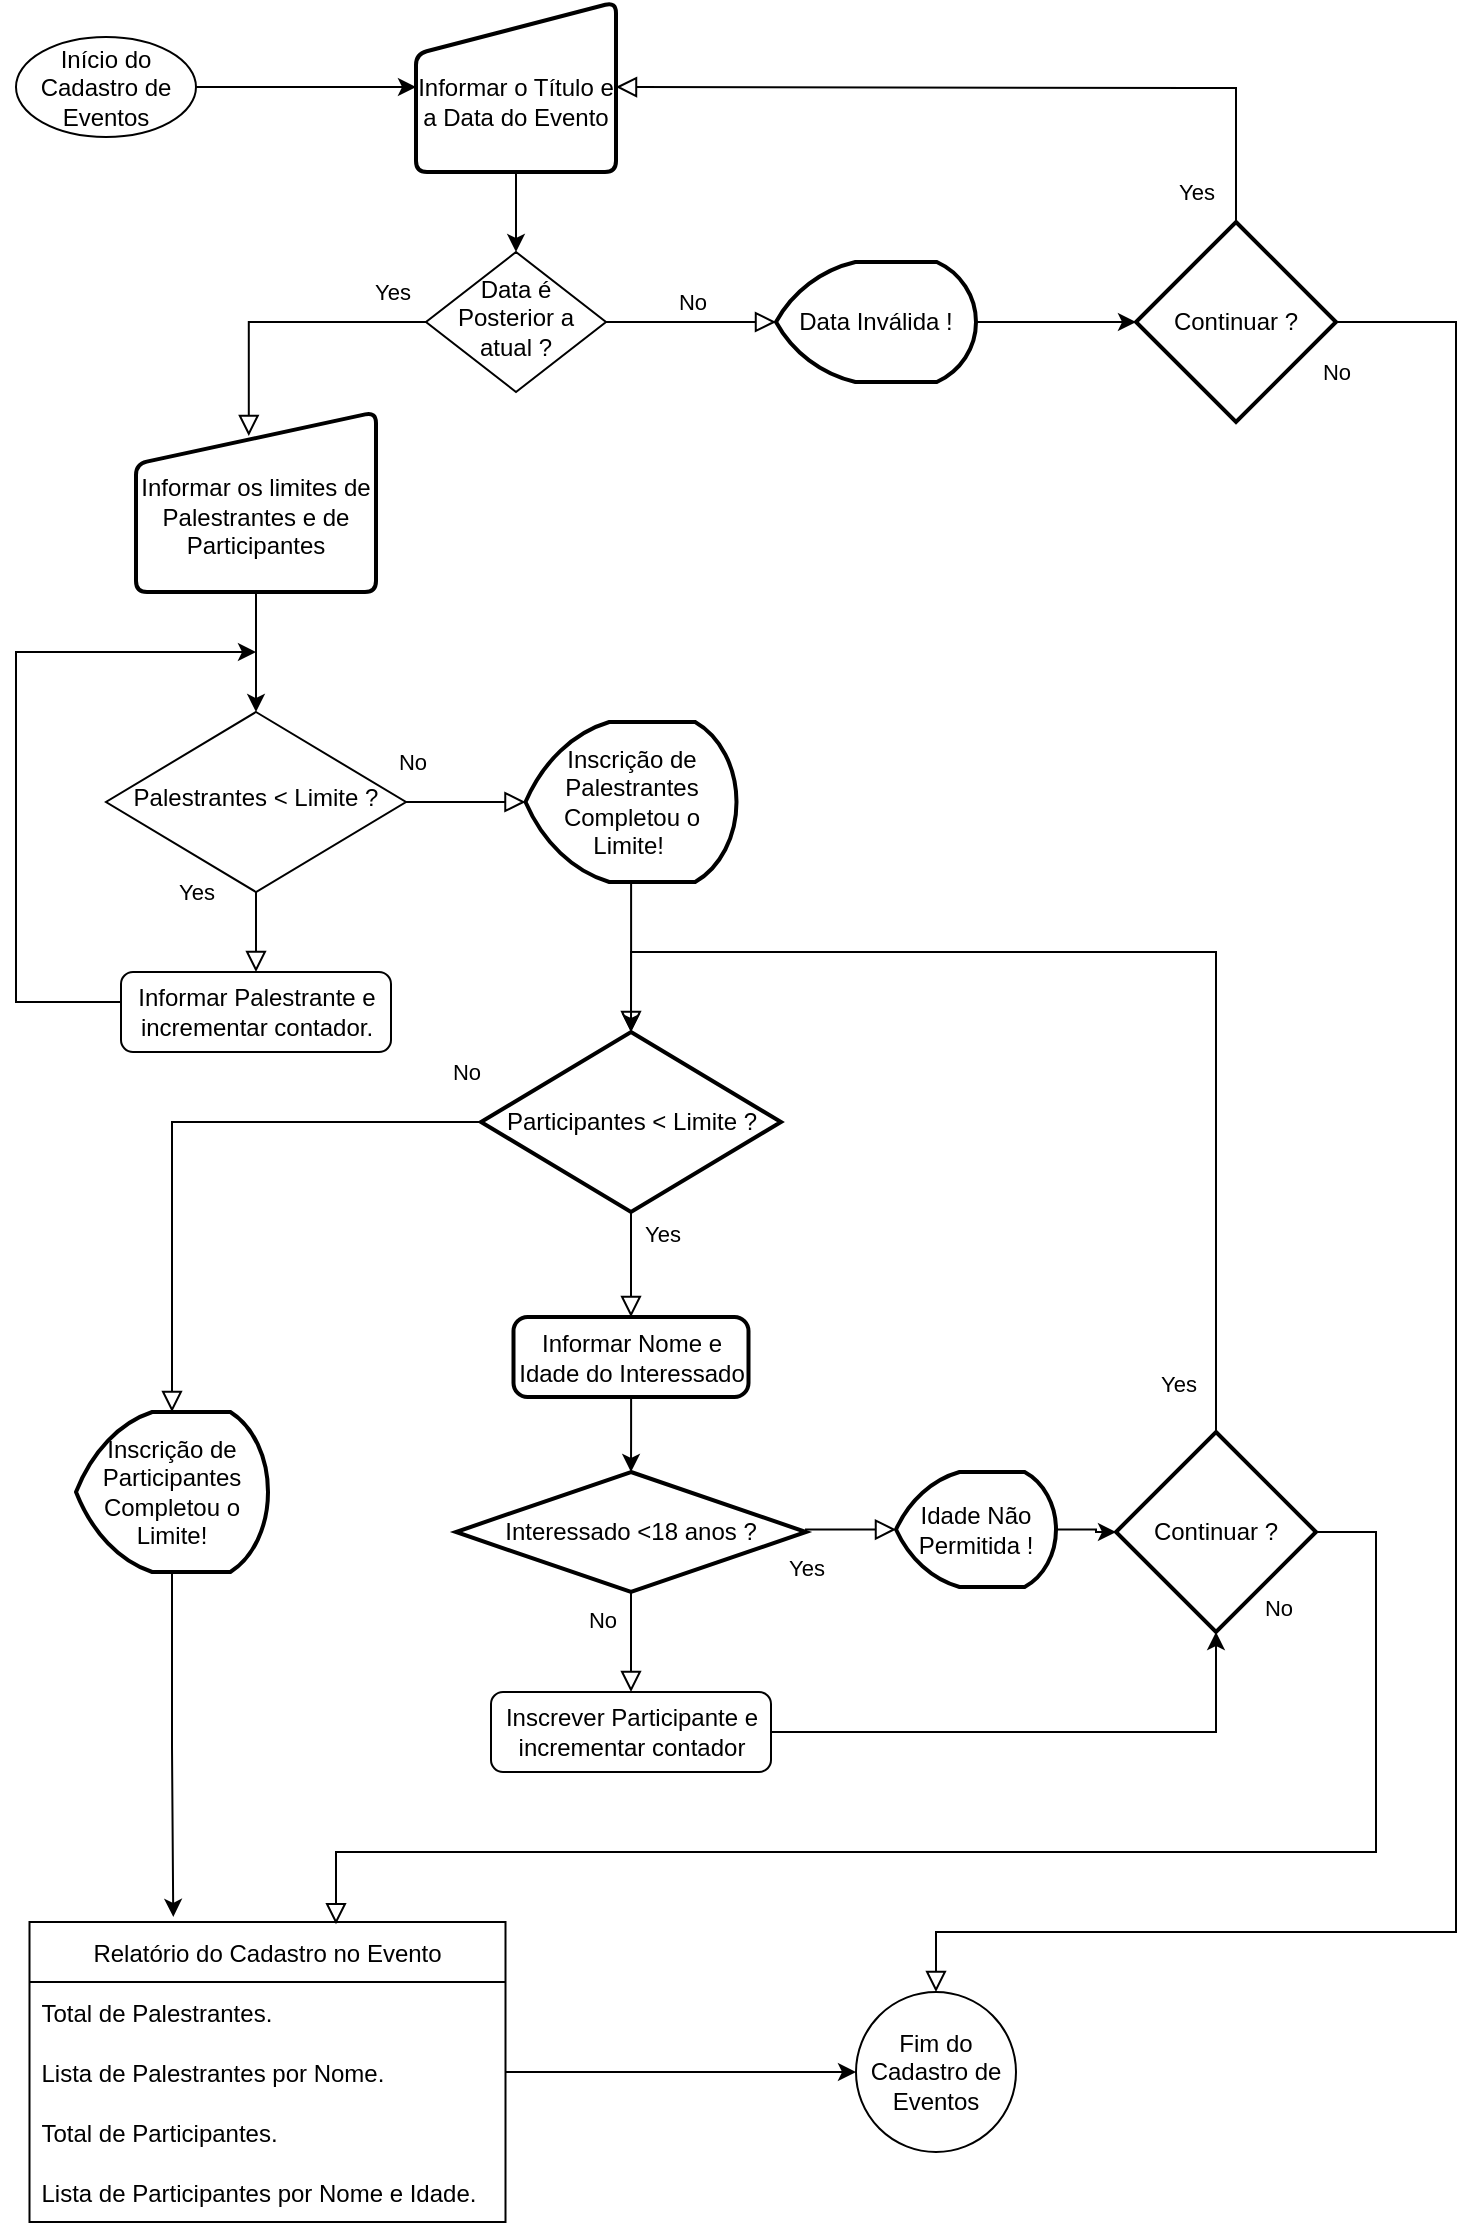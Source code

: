 <mxfile version="15.5.4" type="device"><diagram id="C5RBs43oDa-KdzZeNtuy" name="Page-1"><mxGraphModel dx="1108" dy="482" grid="1" gridSize="10" guides="1" tooltips="1" connect="1" arrows="1" fold="1" page="1" pageScale="1" pageWidth="827" pageHeight="1169" math="0" shadow="0"><root><mxCell id="WIyWlLk6GJQsqaUBKTNV-0"/><mxCell id="WIyWlLk6GJQsqaUBKTNV-1" parent="WIyWlLk6GJQsqaUBKTNV-0"/><mxCell id="WIyWlLk6GJQsqaUBKTNV-4" value="Yes" style="rounded=0;html=1;jettySize=auto;orthogonalLoop=1;fontSize=11;endArrow=block;endFill=0;endSize=8;strokeWidth=1;shadow=0;labelBackgroundColor=none;edgeStyle=orthogonalEdgeStyle;entryX=0.47;entryY=0.133;entryDx=0;entryDy=0;entryPerimeter=0;" parent="WIyWlLk6GJQsqaUBKTNV-1" source="WIyWlLk6GJQsqaUBKTNV-6" target="ogtydKfsG59piz199ROV-11" edge="1"><mxGeometry x="-0.762" y="-15" relative="1" as="geometry"><mxPoint as="offset"/></mxGeometry></mxCell><mxCell id="WIyWlLk6GJQsqaUBKTNV-5" value="No" style="edgeStyle=orthogonalEdgeStyle;rounded=0;html=1;jettySize=auto;orthogonalLoop=1;fontSize=11;endArrow=block;endFill=0;endSize=8;strokeWidth=1;shadow=0;labelBackgroundColor=none;entryX=0;entryY=0.5;entryDx=0;entryDy=0;entryPerimeter=0;" parent="WIyWlLk6GJQsqaUBKTNV-1" source="WIyWlLk6GJQsqaUBKTNV-6" target="ogtydKfsG59piz199ROV-26" edge="1"><mxGeometry y="10" relative="1" as="geometry"><mxPoint as="offset"/><mxPoint x="440" y="195" as="targetPoint"/></mxGeometry></mxCell><mxCell id="WIyWlLk6GJQsqaUBKTNV-6" value="Data é Posterior a atual ?" style="rhombus;whiteSpace=wrap;html=1;shadow=0;fontFamily=Helvetica;fontSize=12;align=center;strokeWidth=1;spacing=6;spacingTop=-4;" parent="WIyWlLk6GJQsqaUBKTNV-1" vertex="1"><mxGeometry x="245" y="160" width="90" height="70" as="geometry"/></mxCell><mxCell id="WIyWlLk6GJQsqaUBKTNV-8" value="No" style="rounded=0;html=1;jettySize=auto;orthogonalLoop=1;fontSize=11;endArrow=block;endFill=0;endSize=8;strokeWidth=1;shadow=0;labelBackgroundColor=none;edgeStyle=orthogonalEdgeStyle;exitX=1;exitY=0.5;exitDx=0;exitDy=0;entryX=0;entryY=0.5;entryDx=0;entryDy=0;entryPerimeter=0;" parent="WIyWlLk6GJQsqaUBKTNV-1" source="WIyWlLk6GJQsqaUBKTNV-10" target="ogtydKfsG59piz199ROV-54" edge="1"><mxGeometry x="-0.895" y="20" relative="1" as="geometry"><mxPoint as="offset"/><mxPoint x="290" y="430" as="targetPoint"/><Array as="points"/></mxGeometry></mxCell><mxCell id="WIyWlLk6GJQsqaUBKTNV-9" value="Yes" style="edgeStyle=orthogonalEdgeStyle;rounded=0;html=1;jettySize=auto;orthogonalLoop=1;fontSize=11;endArrow=block;endFill=0;endSize=8;strokeWidth=1;shadow=0;labelBackgroundColor=none;" parent="WIyWlLk6GJQsqaUBKTNV-1" source="WIyWlLk6GJQsqaUBKTNV-10" target="WIyWlLk6GJQsqaUBKTNV-12" edge="1"><mxGeometry x="-1" y="-30" relative="1" as="geometry"><mxPoint as="offset"/></mxGeometry></mxCell><mxCell id="WIyWlLk6GJQsqaUBKTNV-10" value="Palestrantes &amp;lt; Limite ?" style="rhombus;whiteSpace=wrap;html=1;shadow=0;fontFamily=Helvetica;fontSize=12;align=center;strokeWidth=1;spacing=6;spacingTop=-4;" parent="WIyWlLk6GJQsqaUBKTNV-1" vertex="1"><mxGeometry x="85" y="390" width="150" height="90" as="geometry"/></mxCell><mxCell id="ogtydKfsG59piz199ROV-35" style="edgeStyle=orthogonalEdgeStyle;rounded=0;orthogonalLoop=1;jettySize=auto;html=1;exitX=1;exitY=0.5;exitDx=0;exitDy=0;entryX=0.5;entryY=1;entryDx=0;entryDy=0;entryPerimeter=0;" parent="WIyWlLk6GJQsqaUBKTNV-1" source="WIyWlLk6GJQsqaUBKTNV-11" target="ogtydKfsG59piz199ROV-18" edge="1"><mxGeometry relative="1" as="geometry"/></mxCell><mxCell id="WIyWlLk6GJQsqaUBKTNV-11" value="Inscrever Participante e incrementar contador" style="rounded=1;whiteSpace=wrap;html=1;fontSize=12;glass=0;strokeWidth=1;shadow=0;" parent="WIyWlLk6GJQsqaUBKTNV-1" vertex="1"><mxGeometry x="277.5" y="880" width="140" height="40" as="geometry"/></mxCell><mxCell id="ogtydKfsG59piz199ROV-13" style="edgeStyle=orthogonalEdgeStyle;rounded=0;orthogonalLoop=1;jettySize=auto;html=1;" parent="WIyWlLk6GJQsqaUBKTNV-1" source="WIyWlLk6GJQsqaUBKTNV-12" edge="1"><mxGeometry relative="1" as="geometry"><mxPoint x="160" y="360" as="targetPoint"/><Array as="points"><mxPoint x="40" y="535"/><mxPoint x="40" y="360"/></Array></mxGeometry></mxCell><mxCell id="WIyWlLk6GJQsqaUBKTNV-12" value="Informar Palestrante e incrementar contador." style="rounded=1;whiteSpace=wrap;html=1;fontSize=12;glass=0;strokeWidth=1;shadow=0;" parent="WIyWlLk6GJQsqaUBKTNV-1" vertex="1"><mxGeometry x="92.5" y="520" width="135" height="40" as="geometry"/></mxCell><mxCell id="ogtydKfsG59piz199ROV-4" style="edgeStyle=orthogonalEdgeStyle;rounded=0;orthogonalLoop=1;jettySize=auto;html=1;exitX=1;exitY=0.5;exitDx=0;exitDy=0;entryX=0;entryY=0.5;entryDx=0;entryDy=0;" parent="WIyWlLk6GJQsqaUBKTNV-1" source="ogtydKfsG59piz199ROV-0" target="ogtydKfsG59piz199ROV-2" edge="1"><mxGeometry relative="1" as="geometry"/></mxCell><mxCell id="ogtydKfsG59piz199ROV-0" value="Início do Cadastro de Eventos" style="ellipse;whiteSpace=wrap;html=1;" parent="WIyWlLk6GJQsqaUBKTNV-1" vertex="1"><mxGeometry x="40" y="52.5" width="90" height="50" as="geometry"/></mxCell><mxCell id="ogtydKfsG59piz199ROV-5" style="edgeStyle=orthogonalEdgeStyle;rounded=0;orthogonalLoop=1;jettySize=auto;html=1;exitX=0.5;exitY=1;exitDx=0;exitDy=0;entryX=0.5;entryY=0;entryDx=0;entryDy=0;" parent="WIyWlLk6GJQsqaUBKTNV-1" source="ogtydKfsG59piz199ROV-2" target="WIyWlLk6GJQsqaUBKTNV-6" edge="1"><mxGeometry relative="1" as="geometry"/></mxCell><mxCell id="ogtydKfsG59piz199ROV-2" value="&lt;br&gt;Informar o Título e a Data do Evento" style="html=1;strokeWidth=2;shape=manualInput;whiteSpace=wrap;rounded=1;size=26;arcSize=11;" parent="WIyWlLk6GJQsqaUBKTNV-1" vertex="1"><mxGeometry x="240" y="35" width="100" height="85" as="geometry"/></mxCell><mxCell id="ogtydKfsG59piz199ROV-8" style="edgeStyle=orthogonalEdgeStyle;rounded=0;orthogonalLoop=1;jettySize=auto;html=1;exitX=1;exitY=0.5;exitDx=0;exitDy=0;exitPerimeter=0;" parent="WIyWlLk6GJQsqaUBKTNV-1" source="ogtydKfsG59piz199ROV-26" target="ogtydKfsG59piz199ROV-7" edge="1"><mxGeometry relative="1" as="geometry"><mxPoint x="490" y="195" as="sourcePoint"/></mxGeometry></mxCell><mxCell id="ogtydKfsG59piz199ROV-7" value="Continuar ?" style="strokeWidth=2;html=1;shape=mxgraph.flowchart.decision;whiteSpace=wrap;" parent="WIyWlLk6GJQsqaUBKTNV-1" vertex="1"><mxGeometry x="600" y="145" width="100" height="100" as="geometry"/></mxCell><mxCell id="ogtydKfsG59piz199ROV-10" value="Yes" style="rounded=0;html=1;jettySize=auto;orthogonalLoop=1;fontSize=11;endArrow=block;endFill=0;endSize=8;strokeWidth=1;shadow=0;labelBackgroundColor=none;edgeStyle=orthogonalEdgeStyle;entryX=1;entryY=0.5;entryDx=0;entryDy=0;exitX=0.5;exitY=0;exitDx=0;exitDy=0;exitPerimeter=0;" parent="WIyWlLk6GJQsqaUBKTNV-1" source="ogtydKfsG59piz199ROV-7" target="ogtydKfsG59piz199ROV-2" edge="1"><mxGeometry x="-0.92" y="20" relative="1" as="geometry"><mxPoint as="offset"/><mxPoint x="630" y="140" as="sourcePoint"/><mxPoint x="770" y="240" as="targetPoint"/><Array as="points"><mxPoint x="630" y="78"/><mxPoint x="485" y="78"/></Array></mxGeometry></mxCell><mxCell id="ogtydKfsG59piz199ROV-12" style="edgeStyle=orthogonalEdgeStyle;rounded=0;orthogonalLoop=1;jettySize=auto;html=1;entryX=0.5;entryY=0;entryDx=0;entryDy=0;" parent="WIyWlLk6GJQsqaUBKTNV-1" source="ogtydKfsG59piz199ROV-11" target="WIyWlLk6GJQsqaUBKTNV-10" edge="1"><mxGeometry relative="1" as="geometry"/></mxCell><mxCell id="ogtydKfsG59piz199ROV-11" value="&lt;div&gt;&lt;span&gt;&lt;br&gt;&lt;/span&gt;&lt;/div&gt;&lt;div&gt;&lt;span&gt;Informar os limites de Palestrantes e de Participantes&lt;/span&gt;&lt;/div&gt;" style="html=1;strokeWidth=2;shape=manualInput;whiteSpace=wrap;rounded=1;size=26;arcSize=11;align=center;" parent="WIyWlLk6GJQsqaUBKTNV-1" vertex="1"><mxGeometry x="100" y="240" width="120" height="90" as="geometry"/></mxCell><mxCell id="ogtydKfsG59piz199ROV-14" value="Participantes &amp;lt; Limite ?" style="strokeWidth=2;html=1;shape=mxgraph.flowchart.decision;whiteSpace=wrap;align=center;" parent="WIyWlLk6GJQsqaUBKTNV-1" vertex="1"><mxGeometry x="272.5" y="550" width="150" height="90" as="geometry"/></mxCell><mxCell id="ogtydKfsG59piz199ROV-15" value="Interessado &amp;lt;18 anos ?" style="strokeWidth=2;html=1;shape=mxgraph.flowchart.decision;whiteSpace=wrap;align=center;" parent="WIyWlLk6GJQsqaUBKTNV-1" vertex="1"><mxGeometry x="260" y="770" width="175" height="60" as="geometry"/></mxCell><mxCell id="ogtydKfsG59piz199ROV-18" value="Continuar ?" style="strokeWidth=2;html=1;shape=mxgraph.flowchart.decision;whiteSpace=wrap;" parent="WIyWlLk6GJQsqaUBKTNV-1" vertex="1"><mxGeometry x="590" y="750" width="100" height="100" as="geometry"/></mxCell><mxCell id="ogtydKfsG59piz199ROV-19" value="Yes" style="edgeStyle=orthogonalEdgeStyle;rounded=0;html=1;jettySize=auto;orthogonalLoop=1;fontSize=11;endArrow=block;endFill=0;endSize=8;strokeWidth=1;shadow=0;labelBackgroundColor=none;exitX=1;exitY=0.5;exitDx=0;exitDy=0;exitPerimeter=0;entryX=0;entryY=0.5;entryDx=0;entryDy=0;entryPerimeter=0;" parent="WIyWlLk6GJQsqaUBKTNV-1" source="ogtydKfsG59piz199ROV-15" target="ogtydKfsG59piz199ROV-31" edge="1"><mxGeometry x="-1" y="-17" relative="1" as="geometry"><mxPoint x="-17" y="18" as="offset"/><mxPoint x="170" y="480" as="sourcePoint"/><mxPoint x="480" y="860" as="targetPoint"/><Array as="points"><mxPoint x="435" y="799"/></Array></mxGeometry></mxCell><mxCell id="ogtydKfsG59piz199ROV-20" value="No" style="rounded=0;html=1;jettySize=auto;orthogonalLoop=1;fontSize=11;endArrow=block;endFill=0;endSize=8;strokeWidth=1;shadow=0;labelBackgroundColor=none;edgeStyle=orthogonalEdgeStyle;exitX=0.5;exitY=1;exitDx=0;exitDy=0;exitPerimeter=0;entryX=0.5;entryY=0;entryDx=0;entryDy=0;" parent="WIyWlLk6GJQsqaUBKTNV-1" source="ogtydKfsG59piz199ROV-15" target="WIyWlLk6GJQsqaUBKTNV-11" edge="1"><mxGeometry x="-0.455" y="-15" relative="1" as="geometry"><mxPoint as="offset"/><mxPoint x="357.5" y="820" as="sourcePoint"/><mxPoint x="347.5" y="860" as="targetPoint"/></mxGeometry></mxCell><mxCell id="ogtydKfsG59piz199ROV-25" value="Yes" style="edgeStyle=orthogonalEdgeStyle;rounded=0;html=1;jettySize=auto;orthogonalLoop=1;fontSize=11;endArrow=block;endFill=0;endSize=8;strokeWidth=1;shadow=0;labelBackgroundColor=none;exitX=0.5;exitY=1;exitDx=0;exitDy=0;exitPerimeter=0;entryX=0.5;entryY=0;entryDx=0;entryDy=0;" parent="WIyWlLk6GJQsqaUBKTNV-1" source="ogtydKfsG59piz199ROV-14" target="Q5KfKNNAAiLO8iYuJICG-0" edge="1"><mxGeometry x="-0.6" y="15" relative="1" as="geometry"><mxPoint as="offset"/><mxPoint x="462.5" y="650" as="sourcePoint"/><mxPoint x="460" y="670" as="targetPoint"/><Array as="points"><mxPoint x="348" y="660"/><mxPoint x="348" y="660"/></Array></mxGeometry></mxCell><mxCell id="ogtydKfsG59piz199ROV-26" value="Data Inválida !" style="strokeWidth=2;html=1;shape=mxgraph.flowchart.display;whiteSpace=wrap;align=center;" parent="WIyWlLk6GJQsqaUBKTNV-1" vertex="1"><mxGeometry x="420" y="165" width="100" height="60" as="geometry"/></mxCell><mxCell id="ogtydKfsG59piz199ROV-32" style="edgeStyle=orthogonalEdgeStyle;rounded=0;orthogonalLoop=1;jettySize=auto;html=1;entryX=0;entryY=0.5;entryDx=0;entryDy=0;entryPerimeter=0;" parent="WIyWlLk6GJQsqaUBKTNV-1" source="ogtydKfsG59piz199ROV-31" target="ogtydKfsG59piz199ROV-18" edge="1"><mxGeometry relative="1" as="geometry"/></mxCell><mxCell id="ogtydKfsG59piz199ROV-31" value="Idade Não Permitida !" style="strokeWidth=2;html=1;shape=mxgraph.flowchart.display;whiteSpace=wrap;align=center;" parent="WIyWlLk6GJQsqaUBKTNV-1" vertex="1"><mxGeometry x="480" y="770" width="80" height="57.5" as="geometry"/></mxCell><mxCell id="ogtydKfsG59piz199ROV-34" value="Yes" style="edgeStyle=orthogonalEdgeStyle;rounded=0;html=1;jettySize=auto;orthogonalLoop=1;fontSize=11;endArrow=block;endFill=0;endSize=8;strokeWidth=1;shadow=0;labelBackgroundColor=none;exitX=0.5;exitY=0;exitDx=0;exitDy=0;exitPerimeter=0;entryX=0.5;entryY=0;entryDx=0;entryDy=0;entryPerimeter=0;" parent="WIyWlLk6GJQsqaUBKTNV-1" source="ogtydKfsG59piz199ROV-18" target="ogtydKfsG59piz199ROV-14" edge="1"><mxGeometry x="-0.915" y="20" relative="1" as="geometry"><mxPoint x="1" as="offset"/><mxPoint x="510" y="630" as="sourcePoint"/><mxPoint x="597.5" y="630" as="targetPoint"/><Array as="points"><mxPoint x="640" y="510"/><mxPoint x="348" y="510"/></Array></mxGeometry></mxCell><mxCell id="ogtydKfsG59piz199ROV-36" value="No" style="rounded=0;html=1;jettySize=auto;orthogonalLoop=1;fontSize=11;endArrow=block;endFill=0;endSize=8;strokeWidth=1;shadow=0;labelBackgroundColor=none;edgeStyle=orthogonalEdgeStyle;exitX=0;exitY=0.5;exitDx=0;exitDy=0;exitPerimeter=0;entryX=0.5;entryY=0;entryDx=0;entryDy=0;entryPerimeter=0;" parent="WIyWlLk6GJQsqaUBKTNV-1" source="ogtydKfsG59piz199ROV-14" target="ogtydKfsG59piz199ROV-50" edge="1"><mxGeometry x="-0.945" y="-25" relative="1" as="geometry"><mxPoint as="offset"/><mxPoint x="60" y="650" as="sourcePoint"/><mxPoint x="120" y="720" as="targetPoint"/><Array as="points"><mxPoint x="118" y="595"/></Array></mxGeometry></mxCell><mxCell id="ogtydKfsG59piz199ROV-37" value="Relatório do Cadastro no Evento" style="swimlane;fontStyle=0;childLayout=stackLayout;horizontal=1;startSize=30;horizontalStack=0;resizeParent=1;resizeParentMax=0;resizeLast=0;collapsible=1;marginBottom=0;align=center;" parent="WIyWlLk6GJQsqaUBKTNV-1" vertex="1"><mxGeometry x="46.75" y="995" width="238" height="150" as="geometry"/></mxCell><mxCell id="ogtydKfsG59piz199ROV-38" value="Total de Palestrantes." style="text;strokeColor=none;fillColor=none;align=left;verticalAlign=middle;spacingLeft=4;spacingRight=4;overflow=hidden;points=[[0,0.5],[1,0.5]];portConstraint=eastwest;rotatable=0;" parent="ogtydKfsG59piz199ROV-37" vertex="1"><mxGeometry y="30" width="238" height="30" as="geometry"/></mxCell><mxCell id="ogtydKfsG59piz199ROV-39" value="Lista de Palestrantes por Nome." style="text;strokeColor=none;fillColor=none;align=left;verticalAlign=middle;spacingLeft=4;spacingRight=4;overflow=hidden;points=[[0,0.5],[1,0.5]];portConstraint=eastwest;rotatable=0;" parent="ogtydKfsG59piz199ROV-37" vertex="1"><mxGeometry y="60" width="238" height="30" as="geometry"/></mxCell><mxCell id="ogtydKfsG59piz199ROV-40" value="Total de Participantes." style="text;strokeColor=none;fillColor=none;align=left;verticalAlign=middle;spacingLeft=4;spacingRight=4;overflow=hidden;points=[[0,0.5],[1,0.5]];portConstraint=eastwest;rotatable=0;" parent="ogtydKfsG59piz199ROV-37" vertex="1"><mxGeometry y="90" width="238" height="30" as="geometry"/></mxCell><mxCell id="pkH0Ua4zjwDE9M3Jvb04-0" value="Lista de Participantes por Nome e Idade." style="text;strokeColor=none;fillColor=none;align=left;verticalAlign=middle;spacingLeft=4;spacingRight=4;overflow=hidden;points=[[0,0.5],[1,0.5]];portConstraint=eastwest;rotatable=0;" parent="ogtydKfsG59piz199ROV-37" vertex="1"><mxGeometry y="120" width="238" height="30" as="geometry"/></mxCell><mxCell id="ogtydKfsG59piz199ROV-42" value="No" style="edgeStyle=orthogonalEdgeStyle;rounded=0;html=1;jettySize=auto;orthogonalLoop=1;fontSize=11;endArrow=block;endFill=0;endSize=8;strokeWidth=1;shadow=0;labelBackgroundColor=none;exitX=1;exitY=0.5;exitDx=0;exitDy=0;exitPerimeter=0;entryX=0.5;entryY=0;entryDx=0;entryDy=0;" parent="WIyWlLk6GJQsqaUBKTNV-1" source="ogtydKfsG59piz199ROV-7" target="ogtydKfsG59piz199ROV-41" edge="1"><mxGeometry x="-1" y="-25" relative="1" as="geometry"><mxPoint as="offset"/><mxPoint x="630" y="280" as="sourcePoint"/><mxPoint x="640" y="922" as="targetPoint"/><Array as="points"><mxPoint x="760" y="195"/><mxPoint x="760" y="1000"/><mxPoint x="500" y="1000"/></Array></mxGeometry></mxCell><mxCell id="ogtydKfsG59piz199ROV-44" value="No" style="rounded=0;html=1;jettySize=auto;orthogonalLoop=1;fontSize=11;endArrow=block;endFill=0;endSize=8;strokeWidth=1;shadow=0;labelBackgroundColor=none;edgeStyle=orthogonalEdgeStyle;exitX=1;exitY=0.5;exitDx=0;exitDy=0;exitPerimeter=0;entryX=0.648;entryY=0.007;entryDx=0;entryDy=0;entryPerimeter=0;" parent="WIyWlLk6GJQsqaUBKTNV-1" source="ogtydKfsG59piz199ROV-18" edge="1" target="ogtydKfsG59piz199ROV-37"><mxGeometry x="-1" y="-19" relative="1" as="geometry"><mxPoint x="-19" y="19" as="offset"/><mxPoint x="620" y="890" as="sourcePoint"/><mxPoint x="200" y="970" as="targetPoint"/><Array as="points"><mxPoint x="720" y="800"/><mxPoint x="720" y="960"/><mxPoint x="200" y="960"/></Array></mxGeometry></mxCell><mxCell id="ogtydKfsG59piz199ROV-41" value="Fim do Cadastro de Eventos" style="ellipse;whiteSpace=wrap;html=1;align=center;" parent="WIyWlLk6GJQsqaUBKTNV-1" vertex="1"><mxGeometry x="460" y="1030" width="80" height="80" as="geometry"/></mxCell><mxCell id="ogtydKfsG59piz199ROV-49" style="edgeStyle=orthogonalEdgeStyle;rounded=0;orthogonalLoop=1;jettySize=auto;html=1;entryX=0;entryY=0.5;entryDx=0;entryDy=0;" parent="WIyWlLk6GJQsqaUBKTNV-1" source="ogtydKfsG59piz199ROV-39" target="ogtydKfsG59piz199ROV-41" edge="1"><mxGeometry relative="1" as="geometry"/></mxCell><mxCell id="ogtydKfsG59piz199ROV-53" style="edgeStyle=orthogonalEdgeStyle;rounded=0;orthogonalLoop=1;jettySize=auto;html=1;entryX=0.302;entryY=-0.017;entryDx=0;entryDy=0;entryPerimeter=0;" parent="WIyWlLk6GJQsqaUBKTNV-1" source="ogtydKfsG59piz199ROV-50" target="ogtydKfsG59piz199ROV-37" edge="1"><mxGeometry relative="1" as="geometry"/></mxCell><mxCell id="ogtydKfsG59piz199ROV-50" value="Inscrição de Participantes Completou o Limite!" style="strokeWidth=2;html=1;shape=mxgraph.flowchart.display;whiteSpace=wrap;align=center;" parent="WIyWlLk6GJQsqaUBKTNV-1" vertex="1"><mxGeometry x="70" y="740" width="96" height="80" as="geometry"/></mxCell><mxCell id="ogtydKfsG59piz199ROV-59" style="edgeStyle=orthogonalEdgeStyle;rounded=0;orthogonalLoop=1;jettySize=auto;html=1;entryX=0.5;entryY=0;entryDx=0;entryDy=0;entryPerimeter=0;" parent="WIyWlLk6GJQsqaUBKTNV-1" source="ogtydKfsG59piz199ROV-54" target="ogtydKfsG59piz199ROV-14" edge="1"><mxGeometry relative="1" as="geometry"/></mxCell><mxCell id="ogtydKfsG59piz199ROV-54" value="Inscrição de Palestrantes Completou o Limite!&amp;nbsp;" style="strokeWidth=2;html=1;shape=mxgraph.flowchart.display;whiteSpace=wrap;align=center;" parent="WIyWlLk6GJQsqaUBKTNV-1" vertex="1"><mxGeometry x="294.75" y="395" width="105.5" height="80" as="geometry"/></mxCell><mxCell id="Q5KfKNNAAiLO8iYuJICG-1" style="edgeStyle=orthogonalEdgeStyle;rounded=0;orthogonalLoop=1;jettySize=auto;html=1;entryX=0.5;entryY=0;entryDx=0;entryDy=0;entryPerimeter=0;" edge="1" parent="WIyWlLk6GJQsqaUBKTNV-1" source="Q5KfKNNAAiLO8iYuJICG-0" target="ogtydKfsG59piz199ROV-15"><mxGeometry relative="1" as="geometry"/></mxCell><mxCell id="Q5KfKNNAAiLO8iYuJICG-0" value="Informar Nome e Idade do Interessado" style="rounded=1;whiteSpace=wrap;html=1;absoluteArcSize=1;arcSize=14;strokeWidth=2;" vertex="1" parent="WIyWlLk6GJQsqaUBKTNV-1"><mxGeometry x="288.75" y="692.5" width="117.5" height="40" as="geometry"/></mxCell></root></mxGraphModel></diagram></mxfile>